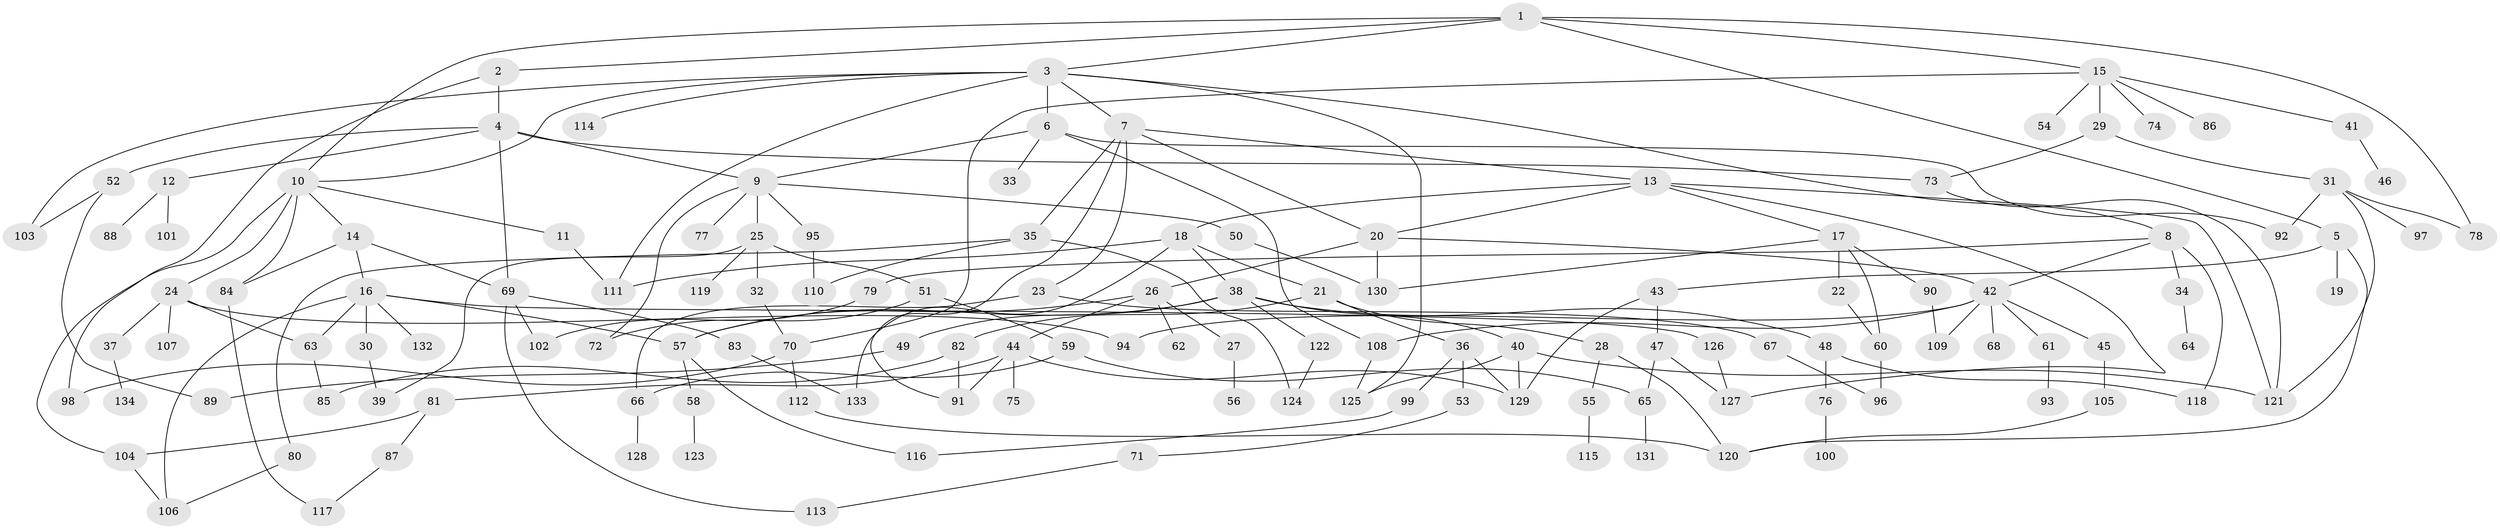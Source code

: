 // coarse degree distribution, {7: 0.075, 4: 0.05, 2: 0.175, 1: 0.5, 5: 0.025, 8: 0.025, 3: 0.125, 21: 0.025}
// Generated by graph-tools (version 1.1) at 2025/44/03/04/25 21:44:28]
// undirected, 134 vertices, 189 edges
graph export_dot {
graph [start="1"]
  node [color=gray90,style=filled];
  1;
  2;
  3;
  4;
  5;
  6;
  7;
  8;
  9;
  10;
  11;
  12;
  13;
  14;
  15;
  16;
  17;
  18;
  19;
  20;
  21;
  22;
  23;
  24;
  25;
  26;
  27;
  28;
  29;
  30;
  31;
  32;
  33;
  34;
  35;
  36;
  37;
  38;
  39;
  40;
  41;
  42;
  43;
  44;
  45;
  46;
  47;
  48;
  49;
  50;
  51;
  52;
  53;
  54;
  55;
  56;
  57;
  58;
  59;
  60;
  61;
  62;
  63;
  64;
  65;
  66;
  67;
  68;
  69;
  70;
  71;
  72;
  73;
  74;
  75;
  76;
  77;
  78;
  79;
  80;
  81;
  82;
  83;
  84;
  85;
  86;
  87;
  88;
  89;
  90;
  91;
  92;
  93;
  94;
  95;
  96;
  97;
  98;
  99;
  100;
  101;
  102;
  103;
  104;
  105;
  106;
  107;
  108;
  109;
  110;
  111;
  112;
  113;
  114;
  115;
  116;
  117;
  118;
  119;
  120;
  121;
  122;
  123;
  124;
  125;
  126;
  127;
  128;
  129;
  130;
  131;
  132;
  133;
  134;
  1 -- 2;
  1 -- 3;
  1 -- 5;
  1 -- 10;
  1 -- 15;
  1 -- 78;
  2 -- 4;
  2 -- 98;
  3 -- 6;
  3 -- 7;
  3 -- 8;
  3 -- 103;
  3 -- 114;
  3 -- 125;
  3 -- 111;
  3 -- 10;
  4 -- 12;
  4 -- 52;
  4 -- 73;
  4 -- 9;
  4 -- 69;
  5 -- 19;
  5 -- 43;
  5 -- 120;
  6 -- 9;
  6 -- 33;
  6 -- 108;
  6 -- 92;
  7 -- 13;
  7 -- 23;
  7 -- 35;
  7 -- 91;
  7 -- 20;
  8 -- 34;
  8 -- 79;
  8 -- 118;
  8 -- 42;
  9 -- 25;
  9 -- 50;
  9 -- 72;
  9 -- 77;
  9 -- 95;
  10 -- 11;
  10 -- 14;
  10 -- 24;
  10 -- 84;
  10 -- 104;
  11 -- 111;
  12 -- 88;
  12 -- 101;
  13 -- 17;
  13 -- 18;
  13 -- 20;
  13 -- 127;
  13 -- 121;
  14 -- 16;
  14 -- 69;
  14 -- 84;
  15 -- 29;
  15 -- 41;
  15 -- 54;
  15 -- 70;
  15 -- 74;
  15 -- 86;
  16 -- 30;
  16 -- 63;
  16 -- 106;
  16 -- 126;
  16 -- 132;
  16 -- 57;
  17 -- 22;
  17 -- 60;
  17 -- 90;
  17 -- 130;
  18 -- 21;
  18 -- 38;
  18 -- 133;
  18 -- 111;
  20 -- 26;
  20 -- 42;
  20 -- 130;
  21 -- 28;
  21 -- 36;
  21 -- 82;
  22 -- 60;
  23 -- 66;
  23 -- 67;
  24 -- 37;
  24 -- 94;
  24 -- 107;
  24 -- 63;
  25 -- 32;
  25 -- 39;
  25 -- 51;
  25 -- 119;
  26 -- 27;
  26 -- 44;
  26 -- 62;
  26 -- 57;
  27 -- 56;
  28 -- 55;
  28 -- 120;
  29 -- 31;
  29 -- 73;
  30 -- 39;
  31 -- 78;
  31 -- 92;
  31 -- 97;
  31 -- 121;
  32 -- 70;
  34 -- 64;
  35 -- 80;
  35 -- 124;
  35 -- 110;
  36 -- 53;
  36 -- 99;
  36 -- 129;
  37 -- 134;
  38 -- 40;
  38 -- 48;
  38 -- 49;
  38 -- 57;
  38 -- 122;
  40 -- 121;
  40 -- 125;
  40 -- 129;
  41 -- 46;
  42 -- 45;
  42 -- 61;
  42 -- 68;
  42 -- 109;
  42 -- 94;
  42 -- 108;
  43 -- 47;
  43 -- 129;
  44 -- 75;
  44 -- 81;
  44 -- 129;
  44 -- 91;
  45 -- 105;
  47 -- 127;
  47 -- 65;
  48 -- 76;
  48 -- 118;
  49 -- 89;
  50 -- 130;
  51 -- 59;
  51 -- 72;
  52 -- 89;
  52 -- 103;
  53 -- 71;
  55 -- 115;
  57 -- 58;
  57 -- 116;
  58 -- 123;
  59 -- 65;
  59 -- 66;
  60 -- 96;
  61 -- 93;
  63 -- 85;
  65 -- 131;
  66 -- 128;
  67 -- 96;
  69 -- 83;
  69 -- 102;
  69 -- 113;
  70 -- 98;
  70 -- 112;
  71 -- 113;
  73 -- 121;
  76 -- 100;
  79 -- 102;
  80 -- 106;
  81 -- 87;
  81 -- 104;
  82 -- 85;
  82 -- 91;
  83 -- 133;
  84 -- 117;
  87 -- 117;
  90 -- 109;
  95 -- 110;
  99 -- 116;
  104 -- 106;
  105 -- 120;
  108 -- 125;
  112 -- 120;
  122 -- 124;
  126 -- 127;
}
